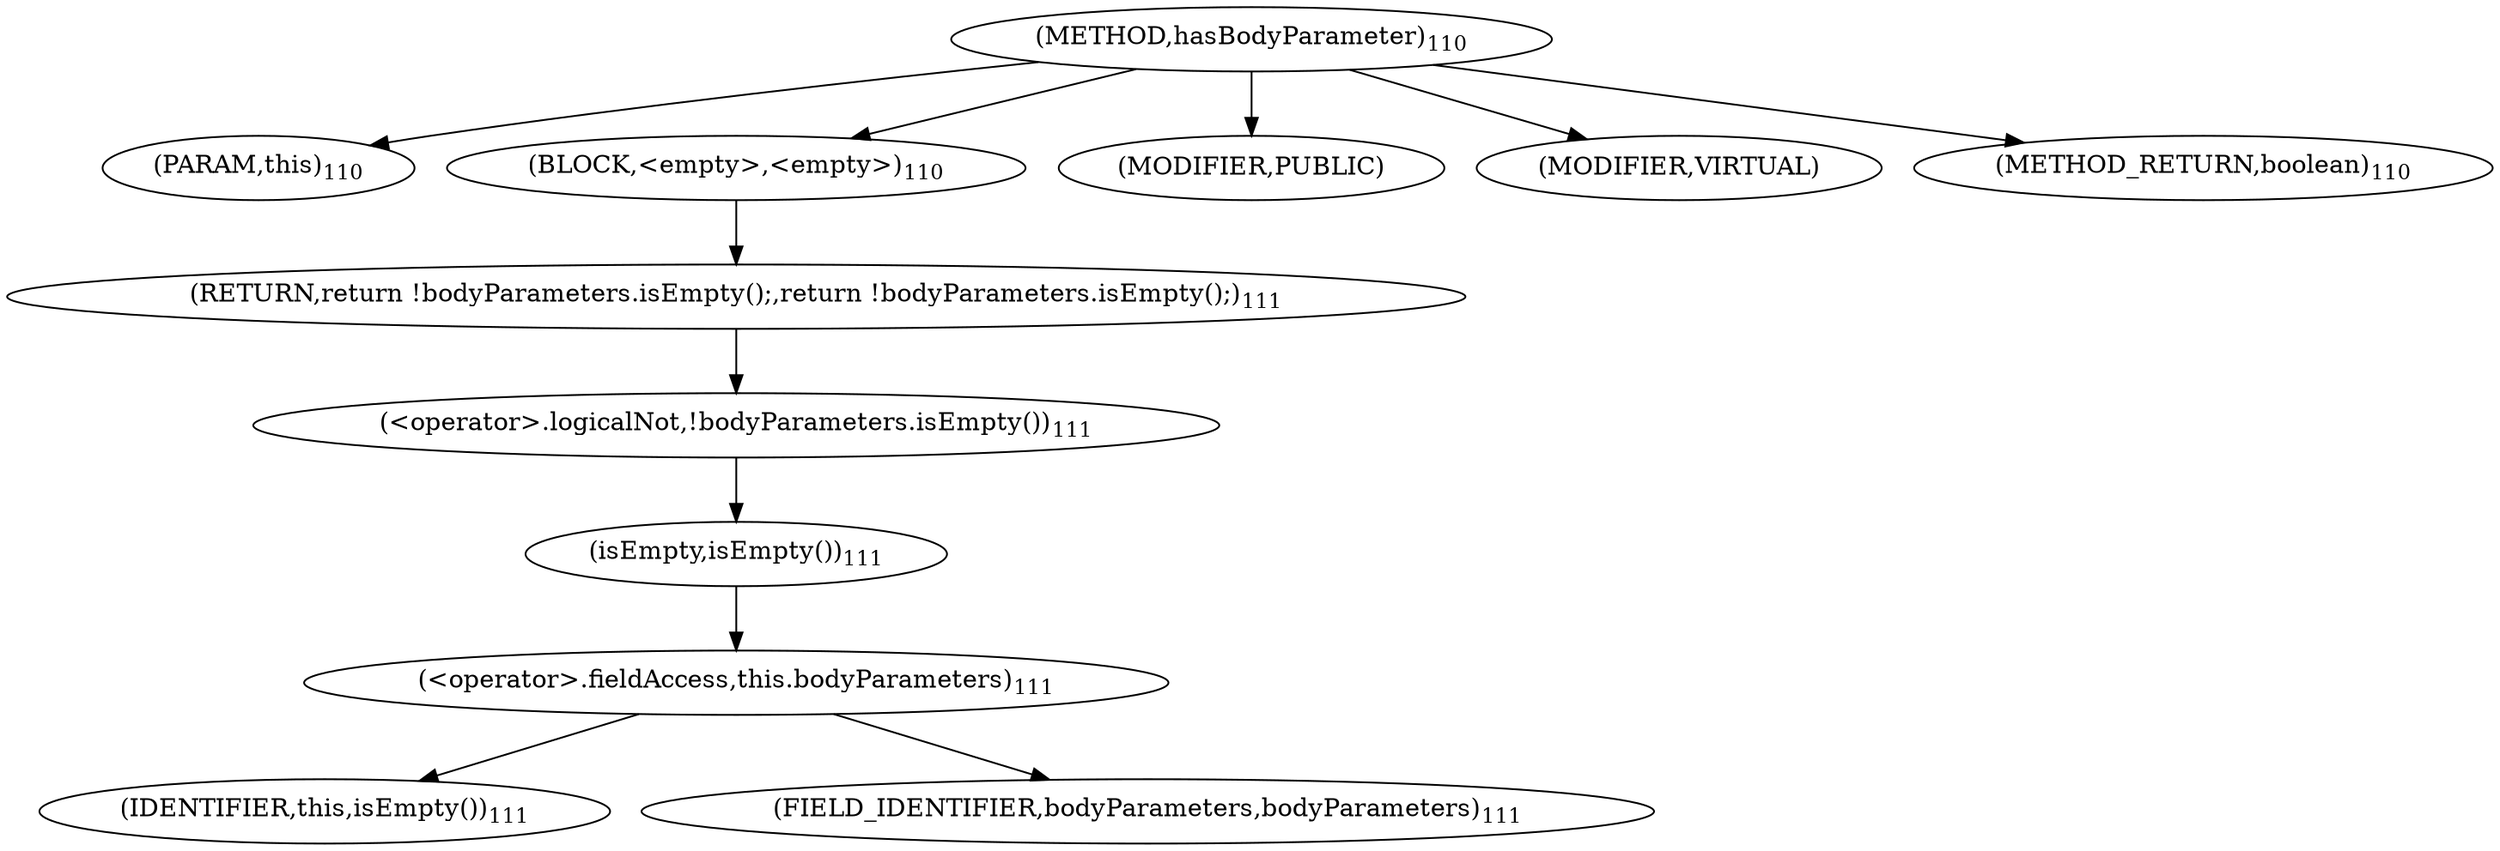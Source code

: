 digraph "hasBodyParameter" {  
"207" [label = <(METHOD,hasBodyParameter)<SUB>110</SUB>> ]
"208" [label = <(PARAM,this)<SUB>110</SUB>> ]
"209" [label = <(BLOCK,&lt;empty&gt;,&lt;empty&gt;)<SUB>110</SUB>> ]
"210" [label = <(RETURN,return !bodyParameters.isEmpty();,return !bodyParameters.isEmpty();)<SUB>111</SUB>> ]
"211" [label = <(&lt;operator&gt;.logicalNot,!bodyParameters.isEmpty())<SUB>111</SUB>> ]
"212" [label = <(isEmpty,isEmpty())<SUB>111</SUB>> ]
"213" [label = <(&lt;operator&gt;.fieldAccess,this.bodyParameters)<SUB>111</SUB>> ]
"214" [label = <(IDENTIFIER,this,isEmpty())<SUB>111</SUB>> ]
"215" [label = <(FIELD_IDENTIFIER,bodyParameters,bodyParameters)<SUB>111</SUB>> ]
"216" [label = <(MODIFIER,PUBLIC)> ]
"217" [label = <(MODIFIER,VIRTUAL)> ]
"218" [label = <(METHOD_RETURN,boolean)<SUB>110</SUB>> ]
  "207" -> "208" 
  "207" -> "209" 
  "207" -> "216" 
  "207" -> "217" 
  "207" -> "218" 
  "209" -> "210" 
  "210" -> "211" 
  "211" -> "212" 
  "212" -> "213" 
  "213" -> "214" 
  "213" -> "215" 
}
